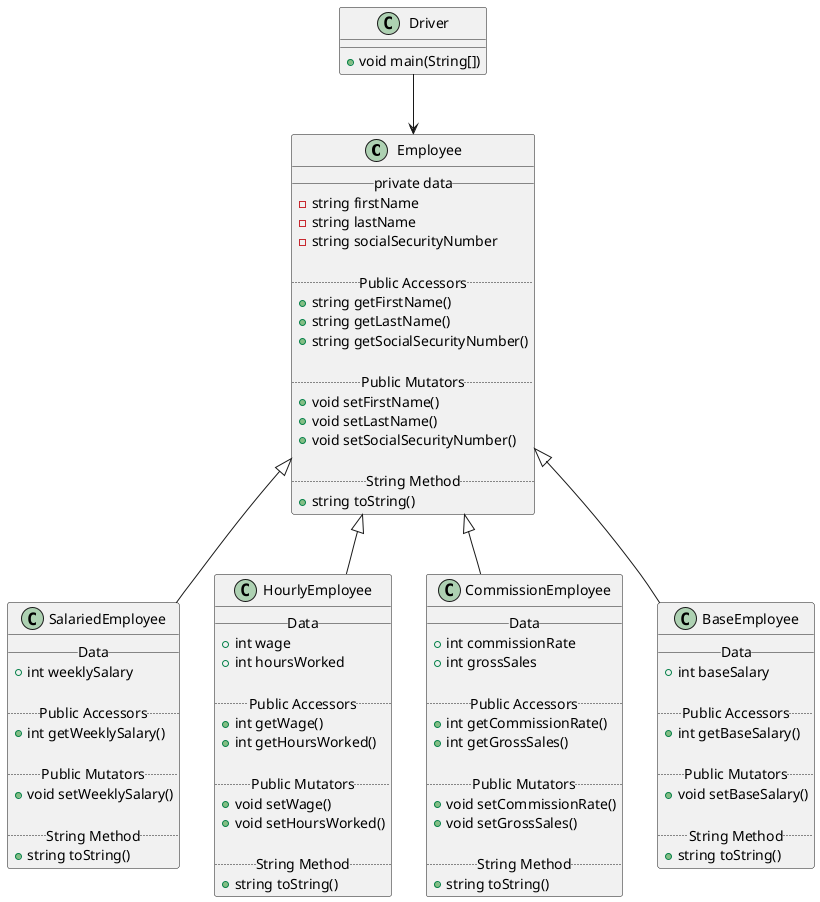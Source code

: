@startuml
'https://plantuml.com/class-diagram

class Employee {
    __ private data__
    - string firstName
    - string lastName
    - string socialSecurityNumber

    ..Public Accessors..
    + string getFirstName()
    + string getLastName()
    + string getSocialSecurityNumber()

    ..Public Mutators..
    + void setFirstName()
    + void setLastName()
    + void setSocialSecurityNumber()

    ..String Method..
    + string toString()
}

class SalariedEmployee extends Employee {
    __Data__
    + int weeklySalary

    ..Public Accessors..
    + int getWeeklySalary()

    ..Public Mutators..
    + void setWeeklySalary()

    ..String Method..
    + string toString()
}

class HourlyEmployee extends Employee {
    __Data__
    + int wage
    + int hoursWorked

    ..Public Accessors..
    + int getWage()
    + int getHoursWorked()

    ..Public Mutators..
    + void setWage()
    + void setHoursWorked()

    ..String Method..
    + string toString()
}

class CommissionEmployee extends Employee {
    __Data__
    + int commissionRate
    + int grossSales

    ..Public Accessors..
    + int getCommissionRate()
    + int getGrossSales()

    ..Public Mutators..
    + void setCommissionRate()
    + void setGrossSales()

    ..String Method..
    + string toString()
}

class BaseEmployee extends Employee {
    __Data__
    + int baseSalary

    ..Public Accessors..
    + int getBaseSalary()

    ..Public Mutators..
    + void setBaseSalary()

    ..String Method..
    + string toString()
}

class Driver {
    + void main(String[])
}

Driver --> Employee

@enduml